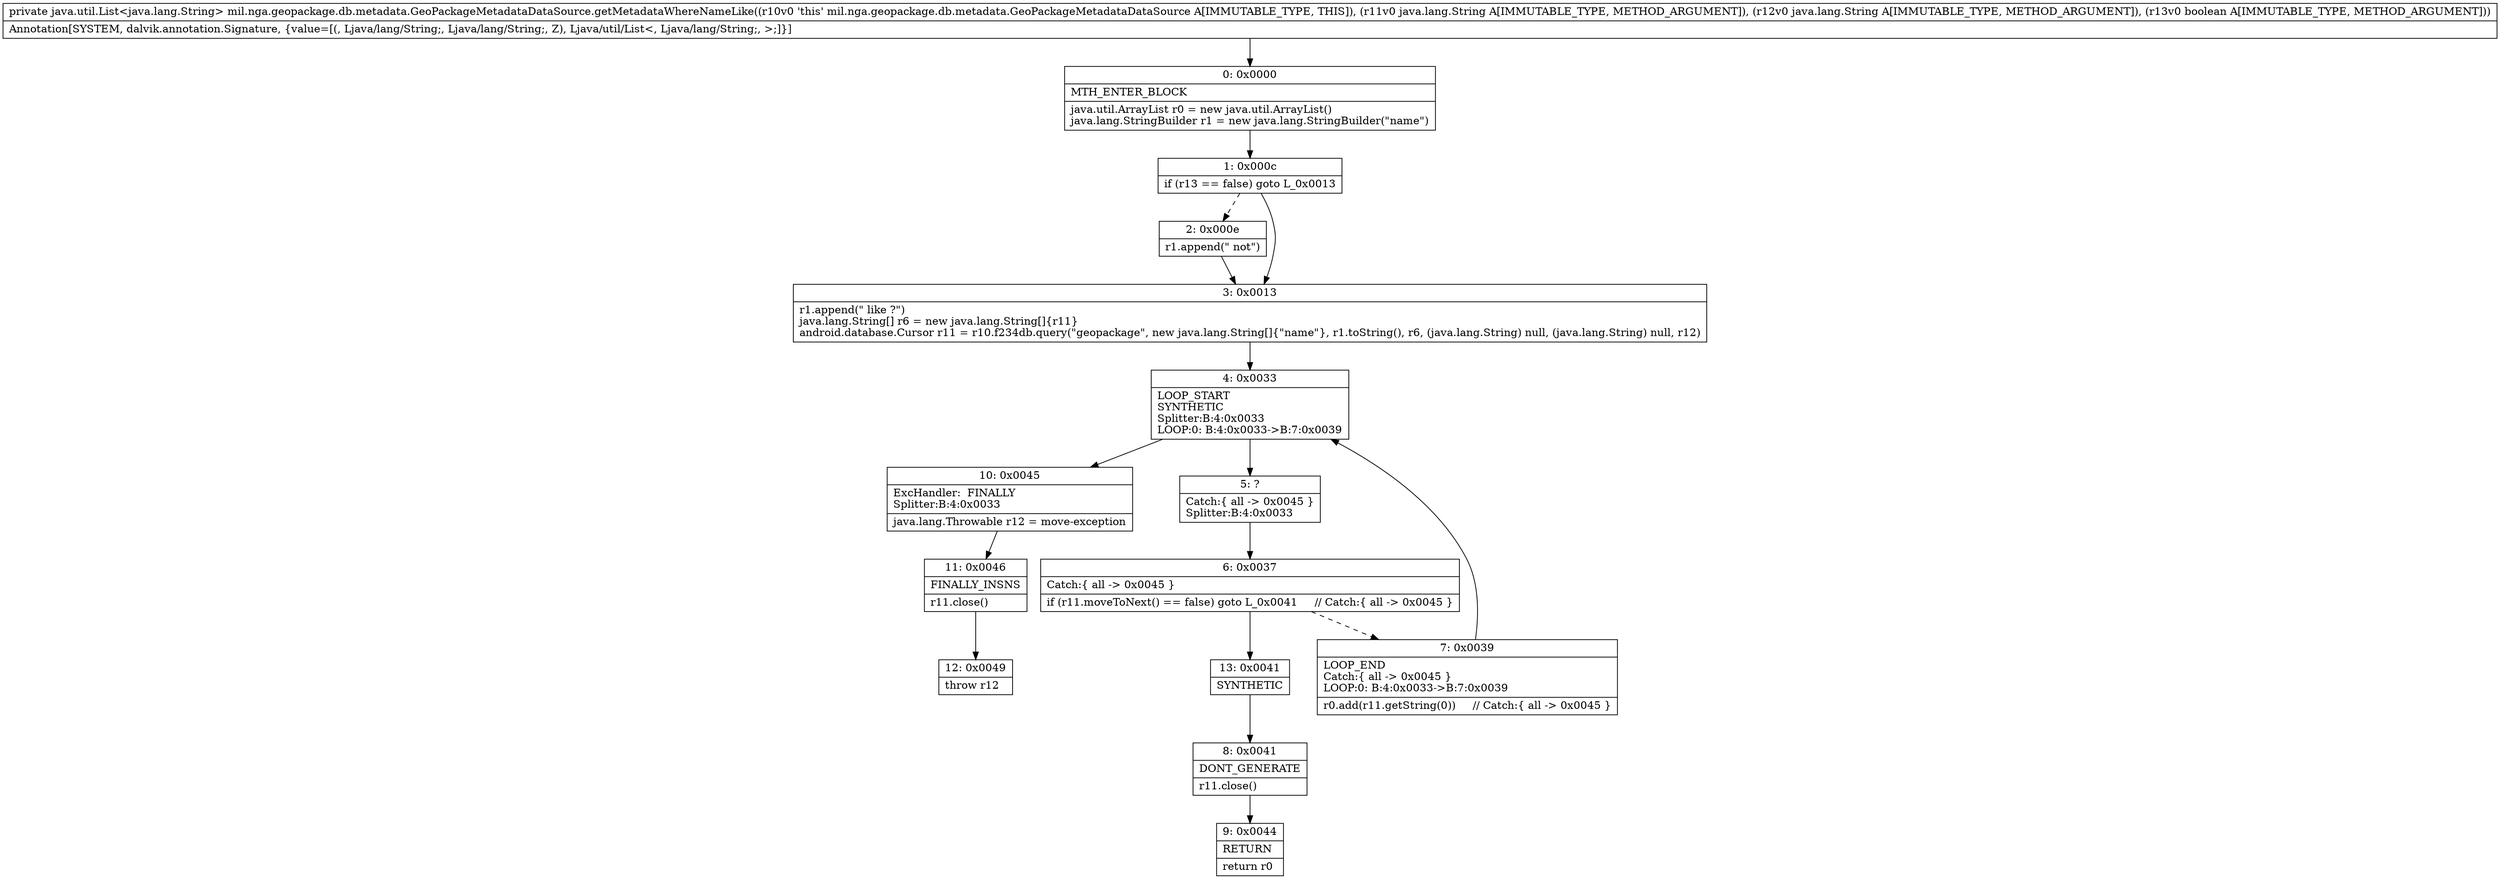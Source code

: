 digraph "CFG formil.nga.geopackage.db.metadata.GeoPackageMetadataDataSource.getMetadataWhereNameLike(Ljava\/lang\/String;Ljava\/lang\/String;Z)Ljava\/util\/List;" {
Node_0 [shape=record,label="{0\:\ 0x0000|MTH_ENTER_BLOCK\l|java.util.ArrayList r0 = new java.util.ArrayList()\ljava.lang.StringBuilder r1 = new java.lang.StringBuilder(\"name\")\l}"];
Node_1 [shape=record,label="{1\:\ 0x000c|if (r13 == false) goto L_0x0013\l}"];
Node_2 [shape=record,label="{2\:\ 0x000e|r1.append(\" not\")\l}"];
Node_3 [shape=record,label="{3\:\ 0x0013|r1.append(\" like ?\")\ljava.lang.String[] r6 = new java.lang.String[]\{r11\}\landroid.database.Cursor r11 = r10.f234db.query(\"geopackage\", new java.lang.String[]\{\"name\"\}, r1.toString(), r6, (java.lang.String) null, (java.lang.String) null, r12)\l}"];
Node_4 [shape=record,label="{4\:\ 0x0033|LOOP_START\lSYNTHETIC\lSplitter:B:4:0x0033\lLOOP:0: B:4:0x0033\-\>B:7:0x0039\l}"];
Node_5 [shape=record,label="{5\:\ ?|Catch:\{ all \-\> 0x0045 \}\lSplitter:B:4:0x0033\l}"];
Node_6 [shape=record,label="{6\:\ 0x0037|Catch:\{ all \-\> 0x0045 \}\l|if (r11.moveToNext() == false) goto L_0x0041     \/\/ Catch:\{ all \-\> 0x0045 \}\l}"];
Node_7 [shape=record,label="{7\:\ 0x0039|LOOP_END\lCatch:\{ all \-\> 0x0045 \}\lLOOP:0: B:4:0x0033\-\>B:7:0x0039\l|r0.add(r11.getString(0))     \/\/ Catch:\{ all \-\> 0x0045 \}\l}"];
Node_8 [shape=record,label="{8\:\ 0x0041|DONT_GENERATE\l|r11.close()\l}"];
Node_9 [shape=record,label="{9\:\ 0x0044|RETURN\l|return r0\l}"];
Node_10 [shape=record,label="{10\:\ 0x0045|ExcHandler:  FINALLY\lSplitter:B:4:0x0033\l|java.lang.Throwable r12 = move\-exception\l}"];
Node_11 [shape=record,label="{11\:\ 0x0046|FINALLY_INSNS\l|r11.close()\l}"];
Node_12 [shape=record,label="{12\:\ 0x0049|throw r12\l}"];
Node_13 [shape=record,label="{13\:\ 0x0041|SYNTHETIC\l}"];
MethodNode[shape=record,label="{private java.util.List\<java.lang.String\> mil.nga.geopackage.db.metadata.GeoPackageMetadataDataSource.getMetadataWhereNameLike((r10v0 'this' mil.nga.geopackage.db.metadata.GeoPackageMetadataDataSource A[IMMUTABLE_TYPE, THIS]), (r11v0 java.lang.String A[IMMUTABLE_TYPE, METHOD_ARGUMENT]), (r12v0 java.lang.String A[IMMUTABLE_TYPE, METHOD_ARGUMENT]), (r13v0 boolean A[IMMUTABLE_TYPE, METHOD_ARGUMENT]))  | Annotation[SYSTEM, dalvik.annotation.Signature, \{value=[(, Ljava\/lang\/String;, Ljava\/lang\/String;, Z), Ljava\/util\/List\<, Ljava\/lang\/String;, \>;]\}]\l}"];
MethodNode -> Node_0;
Node_0 -> Node_1;
Node_1 -> Node_2[style=dashed];
Node_1 -> Node_3;
Node_2 -> Node_3;
Node_3 -> Node_4;
Node_4 -> Node_5;
Node_4 -> Node_10;
Node_5 -> Node_6;
Node_6 -> Node_7[style=dashed];
Node_6 -> Node_13;
Node_7 -> Node_4;
Node_8 -> Node_9;
Node_10 -> Node_11;
Node_11 -> Node_12;
Node_13 -> Node_8;
}

